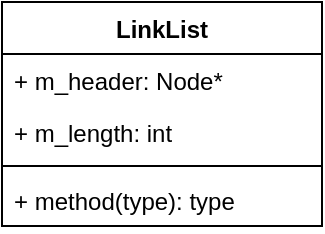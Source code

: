 <mxfile version="16.4.0" type="github"><diagram id="8VCzMAhrL9clVk5RSxLB" name="Page-1"><mxGraphModel dx="711" dy="674" grid="1" gridSize="10" guides="1" tooltips="1" connect="1" arrows="1" fold="1" page="1" pageScale="1" pageWidth="827" pageHeight="1169" math="0" shadow="0"><root><mxCell id="0"/><mxCell id="1" parent="0"/><mxCell id="puZU8N3cXlSE-JBl2NQu-1" value="LinkList" style="swimlane;fontStyle=1;align=center;verticalAlign=top;childLayout=stackLayout;horizontal=1;startSize=26;horizontalStack=0;resizeParent=1;resizeParentMax=0;resizeLast=0;collapsible=1;marginBottom=0;" vertex="1" parent="1"><mxGeometry x="200" y="120" width="160" height="112" as="geometry"/></mxCell><mxCell id="puZU8N3cXlSE-JBl2NQu-2" value="+ m_header: Node*" style="text;strokeColor=none;fillColor=none;align=left;verticalAlign=top;spacingLeft=4;spacingRight=4;overflow=hidden;rotatable=0;points=[[0,0.5],[1,0.5]];portConstraint=eastwest;" vertex="1" parent="puZU8N3cXlSE-JBl2NQu-1"><mxGeometry y="26" width="160" height="26" as="geometry"/></mxCell><mxCell id="puZU8N3cXlSE-JBl2NQu-5" value="+ m_length: int" style="text;strokeColor=none;fillColor=none;align=left;verticalAlign=top;spacingLeft=4;spacingRight=4;overflow=hidden;rotatable=0;points=[[0,0.5],[1,0.5]];portConstraint=eastwest;" vertex="1" parent="puZU8N3cXlSE-JBl2NQu-1"><mxGeometry y="52" width="160" height="26" as="geometry"/></mxCell><mxCell id="puZU8N3cXlSE-JBl2NQu-3" value="" style="line;strokeWidth=1;fillColor=none;align=left;verticalAlign=middle;spacingTop=-1;spacingLeft=3;spacingRight=3;rotatable=0;labelPosition=right;points=[];portConstraint=eastwest;" vertex="1" parent="puZU8N3cXlSE-JBl2NQu-1"><mxGeometry y="78" width="160" height="8" as="geometry"/></mxCell><mxCell id="puZU8N3cXlSE-JBl2NQu-4" value="+ method(type): type" style="text;strokeColor=none;fillColor=none;align=left;verticalAlign=top;spacingLeft=4;spacingRight=4;overflow=hidden;rotatable=0;points=[[0,0.5],[1,0.5]];portConstraint=eastwest;" vertex="1" parent="puZU8N3cXlSE-JBl2NQu-1"><mxGeometry y="86" width="160" height="26" as="geometry"/></mxCell></root></mxGraphModel></diagram></mxfile>